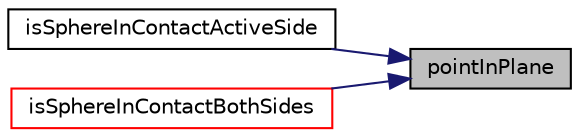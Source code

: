 digraph "pointInPlane"
{
 // LATEX_PDF_SIZE
  edge [fontname="Helvetica",fontsize="10",labelfontname="Helvetica",labelfontsize="10"];
  node [fontname="Helvetica",fontsize="10",shape=record];
  rankdir="RL";
  Node1 [label="pointInPlane",height=0.2,width=0.4,color="black", fillcolor="grey75", style="filled", fontcolor="black",tooltip=" "];
  Node1 -> Node2 [dir="back",color="midnightblue",fontsize="10",style="solid",fontname="Helvetica"];
  Node2 [label="isSphereInContactActiveSide",height=0.2,width=0.4,color="black", fillcolor="white", style="filled",URL="$namespacepFlow_1_1sphTriInteraction.html#aa017e2c7188a723fa2817ae90d37b877",tooltip=" "];
  Node1 -> Node3 [dir="back",color="midnightblue",fontsize="10",style="solid",fontname="Helvetica"];
  Node3 [label="isSphereInContactBothSides",height=0.2,width=0.4,color="red", fillcolor="white", style="filled",URL="$namespacepFlow_1_1sphTriInteraction.html#ab49a80e55a2a390f7dd57b87b1543074",tooltip=" "];
}
